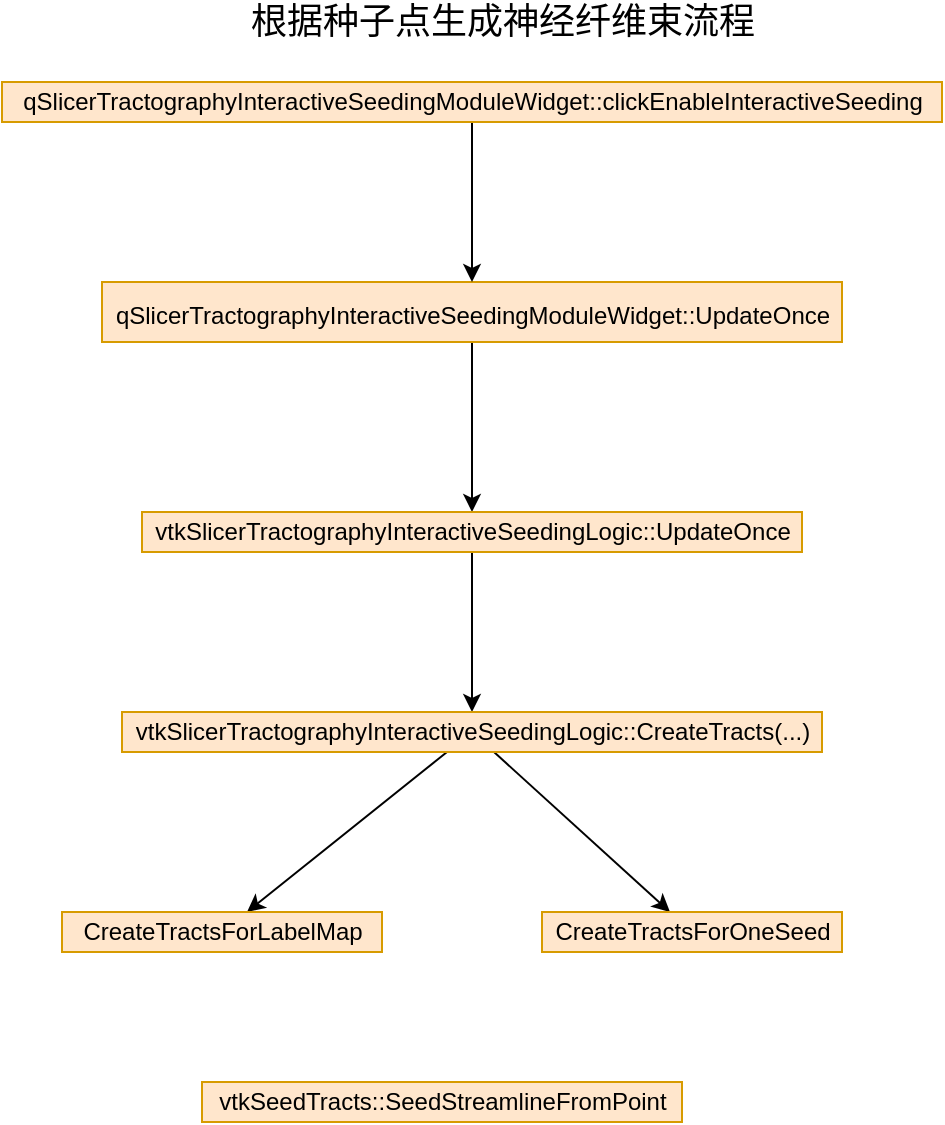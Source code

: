 <mxfile version="15.5.7" type="github" pages="2">
  <diagram id="C5RBs43oDa-KdzZeNtuy" name="Page-1">
    <mxGraphModel dx="1372" dy="717" grid="1" gridSize="10" guides="1" tooltips="1" connect="1" arrows="1" fold="1" page="1" pageScale="1" pageWidth="827" pageHeight="1169" math="0" shadow="0">
      <root>
        <mxCell id="WIyWlLk6GJQsqaUBKTNV-0" />
        <mxCell id="WIyWlLk6GJQsqaUBKTNV-1" parent="WIyWlLk6GJQsqaUBKTNV-0" />
        <mxCell id="LaizTbFy-LAUrdLneM8d-0" value="&lt;font style=&quot;font-size: 18px&quot;&gt;根据种子点生成神经纤维束流程&lt;/font&gt;" style="text;html=1;align=center;verticalAlign=middle;resizable=0;points=[];autosize=1;strokeColor=none;fillColor=none;" parent="WIyWlLk6GJQsqaUBKTNV-1" vertex="1">
          <mxGeometry x="225" y="40" width="270" height="20" as="geometry" />
        </mxCell>
        <mxCell id="LaizTbFy-LAUrdLneM8d-5" value="" style="edgeStyle=orthogonalEdgeStyle;rounded=0;orthogonalLoop=1;jettySize=auto;html=1;fontSize=12;" parent="WIyWlLk6GJQsqaUBKTNV-1" source="LaizTbFy-LAUrdLneM8d-1" target="LaizTbFy-LAUrdLneM8d-4" edge="1">
          <mxGeometry relative="1" as="geometry" />
        </mxCell>
        <mxCell id="LaizTbFy-LAUrdLneM8d-1" value="&lt;font style=&quot;font-size: 12px&quot;&gt;qSlicerTractographyInteractiveSeedingModuleWidget::UpdateOnce&lt;/font&gt;" style="text;html=1;align=center;verticalAlign=middle;resizable=0;points=[];autosize=1;strokeColor=#d79b00;fillColor=#ffe6cc;fontSize=18;" parent="WIyWlLk6GJQsqaUBKTNV-1" vertex="1">
          <mxGeometry x="160" y="180" width="370" height="30" as="geometry" />
        </mxCell>
        <mxCell id="LaizTbFy-LAUrdLneM8d-3" value="" style="edgeStyle=orthogonalEdgeStyle;rounded=0;orthogonalLoop=1;jettySize=auto;html=1;fontSize=12;" parent="WIyWlLk6GJQsqaUBKTNV-1" source="LaizTbFy-LAUrdLneM8d-2" target="LaizTbFy-LAUrdLneM8d-1" edge="1">
          <mxGeometry relative="1" as="geometry" />
        </mxCell>
        <mxCell id="LaizTbFy-LAUrdLneM8d-2" value="qSlicerTractographyInteractiveSeedingModuleWidget::clickEnableInteractiveSeeding" style="text;html=1;align=center;verticalAlign=middle;resizable=0;points=[];autosize=1;strokeColor=#d79b00;fillColor=#ffe6cc;fontSize=12;" parent="WIyWlLk6GJQsqaUBKTNV-1" vertex="1">
          <mxGeometry x="110" y="80" width="470" height="20" as="geometry" />
        </mxCell>
        <mxCell id="LaizTbFy-LAUrdLneM8d-7" value="" style="edgeStyle=orthogonalEdgeStyle;rounded=0;orthogonalLoop=1;jettySize=auto;html=1;fontSize=12;" parent="WIyWlLk6GJQsqaUBKTNV-1" source="LaizTbFy-LAUrdLneM8d-4" target="LaizTbFy-LAUrdLneM8d-6" edge="1">
          <mxGeometry relative="1" as="geometry" />
        </mxCell>
        <mxCell id="LaizTbFy-LAUrdLneM8d-4" value="&lt;font style=&quot;font-size: 12px&quot;&gt;vtkSlicerTractographyInteractiveSeedingLogic::UpdateOnce&lt;/font&gt;" style="text;html=1;align=center;verticalAlign=middle;resizable=0;points=[];autosize=1;strokeColor=#d79b00;fillColor=#ffe6cc;fontSize=12;" parent="WIyWlLk6GJQsqaUBKTNV-1" vertex="1">
          <mxGeometry x="180" y="295" width="330" height="20" as="geometry" />
        </mxCell>
        <mxCell id="LaizTbFy-LAUrdLneM8d-15" style="edgeStyle=none;rounded=0;orthogonalLoop=1;jettySize=auto;html=1;fontSize=12;" parent="WIyWlLk6GJQsqaUBKTNV-1" source="LaizTbFy-LAUrdLneM8d-6" target="LaizTbFy-LAUrdLneM8d-10" edge="1">
          <mxGeometry relative="1" as="geometry" />
        </mxCell>
        <mxCell id="LaizTbFy-LAUrdLneM8d-16" style="edgeStyle=none;rounded=0;orthogonalLoop=1;jettySize=auto;html=1;fontSize=12;" parent="WIyWlLk6GJQsqaUBKTNV-1" source="LaizTbFy-LAUrdLneM8d-6" target="LaizTbFy-LAUrdLneM8d-8" edge="1">
          <mxGeometry relative="1" as="geometry" />
        </mxCell>
        <mxCell id="LaizTbFy-LAUrdLneM8d-6" value="&lt;font style=&quot;font-size: 12px&quot;&gt;vtkSlicerTractographyInteractiveSeedingLogic::CreateTracts(...)&lt;/font&gt;" style="text;html=1;align=center;verticalAlign=middle;resizable=0;points=[];autosize=1;strokeColor=#d79b00;fillColor=#ffe6cc;fontSize=12;" parent="WIyWlLk6GJQsqaUBKTNV-1" vertex="1">
          <mxGeometry x="170" y="395" width="350" height="20" as="geometry" />
        </mxCell>
        <mxCell id="LaizTbFy-LAUrdLneM8d-8" value="&lt;font style=&quot;font-size: 12px&quot;&gt;CreateTractsForOneSeed&lt;/font&gt;" style="text;html=1;align=center;verticalAlign=middle;resizable=0;points=[];autosize=1;strokeColor=#d79b00;fillColor=#ffe6cc;fontSize=12;" parent="WIyWlLk6GJQsqaUBKTNV-1" vertex="1">
          <mxGeometry x="380" y="495" width="150" height="20" as="geometry" />
        </mxCell>
        <mxCell id="LaizTbFy-LAUrdLneM8d-10" value="&lt;font style=&quot;font-size: 12px&quot;&gt;CreateTractsForLabelMap&lt;/font&gt;" style="text;html=1;align=center;verticalAlign=middle;resizable=0;points=[];autosize=1;strokeColor=#d79b00;fillColor=#ffe6cc;fontSize=12;" parent="WIyWlLk6GJQsqaUBKTNV-1" vertex="1">
          <mxGeometry x="140" y="495" width="160" height="20" as="geometry" />
        </mxCell>
        <mxCell id="iKmZFkRaNyjbxUgaSiSb-0" value="vtkSeedTracts::SeedStreamlineFromPoint" style="text;html=1;align=center;verticalAlign=middle;resizable=0;points=[];autosize=1;strokeColor=#d79b00;fillColor=#ffe6cc;" vertex="1" parent="WIyWlLk6GJQsqaUBKTNV-1">
          <mxGeometry x="210" y="580" width="240" height="20" as="geometry" />
        </mxCell>
      </root>
    </mxGraphModel>
  </diagram>
  <diagram id="18c7DZp95vsPE_ZxtUs0" name="Page-2">
    <mxGraphModel dx="1372" dy="717" grid="1" gridSize="10" guides="1" tooltips="1" connect="1" arrows="1" fold="1" page="1" pageScale="1" pageWidth="827" pageHeight="1169" math="0" shadow="0">
      <root>
        <mxCell id="vULla0lc9qG8vI1ttDaR-0" />
        <mxCell id="vULla0lc9qG8vI1ttDaR-1" parent="vULla0lc9qG8vI1ttDaR-0" />
        <mxCell id="vULla0lc9qG8vI1ttDaR-9" value="" style="edgeStyle=orthogonalEdgeStyle;rounded=0;orthogonalLoop=1;jettySize=auto;html=1;" edge="1" parent="vULla0lc9qG8vI1ttDaR-1" source="vULla0lc9qG8vI1ttDaR-7" target="vULla0lc9qG8vI1ttDaR-8">
          <mxGeometry relative="1" as="geometry" />
        </mxCell>
        <mxCell id="vULla0lc9qG8vI1ttDaR-7" value="&lt;span&gt;vtkSeedTracts&lt;/span&gt;" style="text;html=1;align=center;verticalAlign=middle;resizable=0;points=[];autosize=1;strokeColor=none;fillColor=none;" vertex="1" parent="vULla0lc9qG8vI1ttDaR-1">
          <mxGeometry x="320" y="310" width="90" height="20" as="geometry" />
        </mxCell>
        <mxCell id="vULla0lc9qG8vI1ttDaR-8" value="vtkHyperStreamlineDTMRI" style="text;html=1;align=center;verticalAlign=middle;resizable=0;points=[];autosize=1;strokeColor=none;fillColor=none;" vertex="1" parent="vULla0lc9qG8vI1ttDaR-1">
          <mxGeometry x="455" y="310" width="160" height="20" as="geometry" />
        </mxCell>
      </root>
    </mxGraphModel>
  </diagram>
</mxfile>
